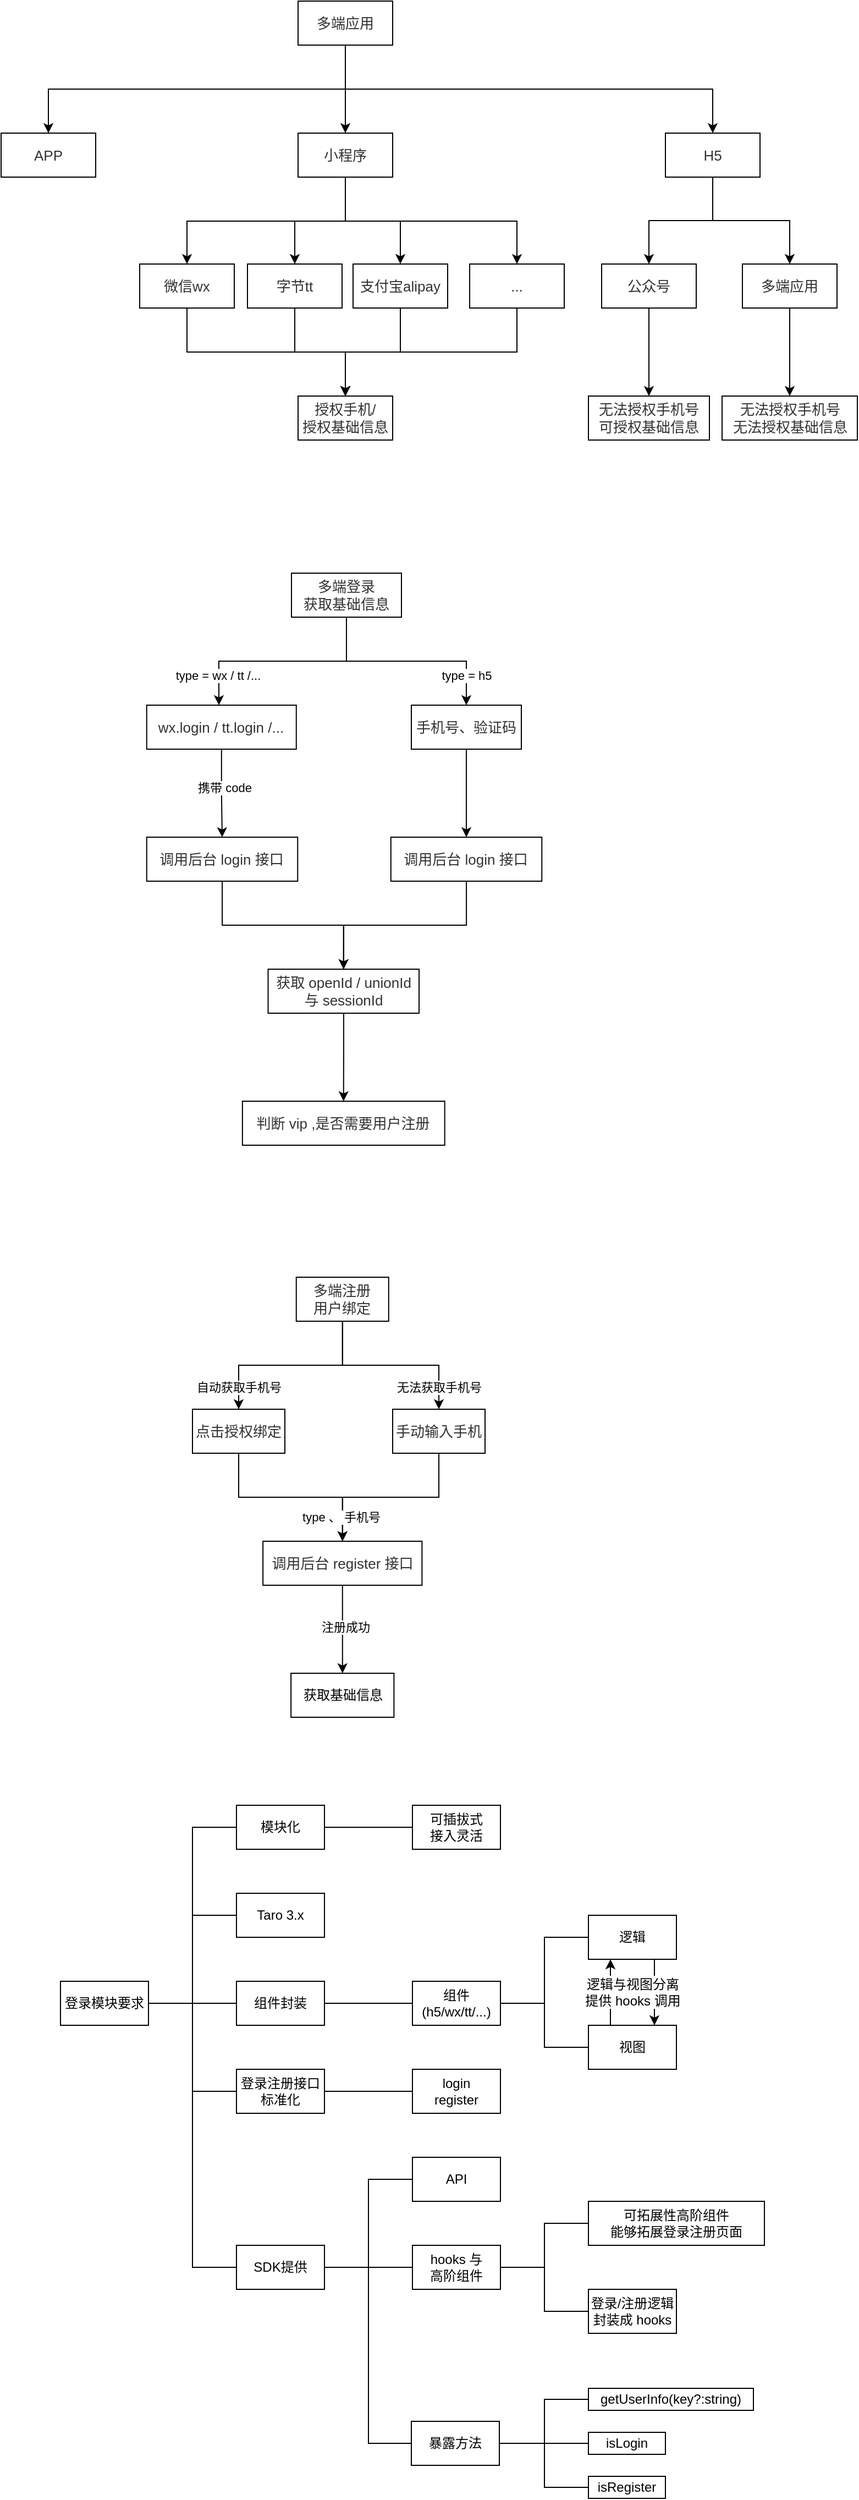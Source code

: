 <mxfile version="14.8.0" type="github">
  <diagram id="C5RBs43oDa-KdzZeNtuy" name="Page-1">
    <mxGraphModel dx="856" dy="800" grid="1" gridSize="10" guides="1" tooltips="1" connect="1" arrows="1" fold="1" page="1" pageScale="1" pageWidth="827" pageHeight="1169" math="0" shadow="0">
      <root>
        <mxCell id="WIyWlLk6GJQsqaUBKTNV-0" />
        <mxCell id="WIyWlLk6GJQsqaUBKTNV-1" parent="WIyWlLk6GJQsqaUBKTNV-0" />
        <mxCell id="Mi_DHfxpMC7lXeQ3SID_-4" style="edgeStyle=orthogonalEdgeStyle;rounded=0;orthogonalLoop=1;jettySize=auto;html=1;entryX=0.5;entryY=0;entryDx=0;entryDy=0;" edge="1" parent="WIyWlLk6GJQsqaUBKTNV-1" source="Mi_DHfxpMC7lXeQ3SID_-0" target="Mi_DHfxpMC7lXeQ3SID_-1">
          <mxGeometry relative="1" as="geometry" />
        </mxCell>
        <mxCell id="Mi_DHfxpMC7lXeQ3SID_-5" style="edgeStyle=orthogonalEdgeStyle;rounded=0;orthogonalLoop=1;jettySize=auto;html=1;entryX=0.5;entryY=0;entryDx=0;entryDy=0;" edge="1" parent="WIyWlLk6GJQsqaUBKTNV-1" source="Mi_DHfxpMC7lXeQ3SID_-0" target="Mi_DHfxpMC7lXeQ3SID_-2">
          <mxGeometry relative="1" as="geometry">
            <Array as="points">
              <mxPoint x="339" y="120" />
              <mxPoint x="69" y="120" />
            </Array>
          </mxGeometry>
        </mxCell>
        <mxCell id="Mi_DHfxpMC7lXeQ3SID_-6" style="edgeStyle=orthogonalEdgeStyle;rounded=0;orthogonalLoop=1;jettySize=auto;html=1;entryX=0.5;entryY=0;entryDx=0;entryDy=0;" edge="1" parent="WIyWlLk6GJQsqaUBKTNV-1" source="Mi_DHfxpMC7lXeQ3SID_-0" target="Mi_DHfxpMC7lXeQ3SID_-3">
          <mxGeometry relative="1" as="geometry">
            <Array as="points">
              <mxPoint x="339" y="120" />
              <mxPoint x="673" y="120" />
            </Array>
          </mxGeometry>
        </mxCell>
        <mxCell id="Mi_DHfxpMC7lXeQ3SID_-0" value="&lt;span style=&quot;color: rgb(50 , 50 , 50) ; font-size: 13px ; background-color: rgba(255 , 255 , 255 , 0.01)&quot;&gt;多端应用&lt;/span&gt;" style="rounded=0;whiteSpace=wrap;html=1;" vertex="1" parent="WIyWlLk6GJQsqaUBKTNV-1">
          <mxGeometry x="296" y="40" width="86" height="40" as="geometry" />
        </mxCell>
        <mxCell id="Mi_DHfxpMC7lXeQ3SID_-11" style="edgeStyle=orthogonalEdgeStyle;rounded=0;orthogonalLoop=1;jettySize=auto;html=1;" edge="1" parent="WIyWlLk6GJQsqaUBKTNV-1" source="Mi_DHfxpMC7lXeQ3SID_-1" target="Mi_DHfxpMC7lXeQ3SID_-7">
          <mxGeometry relative="1" as="geometry">
            <Array as="points">
              <mxPoint x="339" y="240" />
              <mxPoint x="195" y="240" />
            </Array>
          </mxGeometry>
        </mxCell>
        <mxCell id="Mi_DHfxpMC7lXeQ3SID_-12" style="edgeStyle=orthogonalEdgeStyle;rounded=0;orthogonalLoop=1;jettySize=auto;html=1;entryX=0.5;entryY=0;entryDx=0;entryDy=0;" edge="1" parent="WIyWlLk6GJQsqaUBKTNV-1" source="Mi_DHfxpMC7lXeQ3SID_-1" target="Mi_DHfxpMC7lXeQ3SID_-8">
          <mxGeometry relative="1" as="geometry">
            <Array as="points">
              <mxPoint x="339" y="240" />
              <mxPoint x="293" y="240" />
            </Array>
          </mxGeometry>
        </mxCell>
        <mxCell id="Mi_DHfxpMC7lXeQ3SID_-13" style="edgeStyle=orthogonalEdgeStyle;rounded=0;orthogonalLoop=1;jettySize=auto;html=1;" edge="1" parent="WIyWlLk6GJQsqaUBKTNV-1" source="Mi_DHfxpMC7lXeQ3SID_-1" target="Mi_DHfxpMC7lXeQ3SID_-9">
          <mxGeometry relative="1" as="geometry">
            <Array as="points">
              <mxPoint x="339" y="240" />
              <mxPoint x="389" y="240" />
            </Array>
          </mxGeometry>
        </mxCell>
        <mxCell id="Mi_DHfxpMC7lXeQ3SID_-14" style="edgeStyle=orthogonalEdgeStyle;rounded=0;orthogonalLoop=1;jettySize=auto;html=1;" edge="1" parent="WIyWlLk6GJQsqaUBKTNV-1" source="Mi_DHfxpMC7lXeQ3SID_-1" target="Mi_DHfxpMC7lXeQ3SID_-10">
          <mxGeometry relative="1" as="geometry">
            <Array as="points">
              <mxPoint x="339" y="240" />
              <mxPoint x="495" y="240" />
            </Array>
          </mxGeometry>
        </mxCell>
        <mxCell id="Mi_DHfxpMC7lXeQ3SID_-1" value="&lt;font color=&quot;#323232&quot;&gt;&lt;span style=&quot;font-size: 13px ; background-color: rgba(255 , 255 , 255 , 0.01)&quot;&gt;小程序&lt;br&gt;&lt;/span&gt;&lt;/font&gt;" style="rounded=0;whiteSpace=wrap;html=1;" vertex="1" parent="WIyWlLk6GJQsqaUBKTNV-1">
          <mxGeometry x="296" y="160" width="86" height="40" as="geometry" />
        </mxCell>
        <mxCell id="Mi_DHfxpMC7lXeQ3SID_-2" value="&lt;span style=&quot;color: rgb(50 , 50 , 50) ; font-size: 13px ; background-color: rgba(255 , 255 , 255 , 0.01)&quot;&gt;APP&lt;/span&gt;" style="rounded=0;whiteSpace=wrap;html=1;" vertex="1" parent="WIyWlLk6GJQsqaUBKTNV-1">
          <mxGeometry x="26" y="160" width="86" height="40" as="geometry" />
        </mxCell>
        <mxCell id="Mi_DHfxpMC7lXeQ3SID_-22" style="edgeStyle=orthogonalEdgeStyle;rounded=0;orthogonalLoop=1;jettySize=auto;html=1;" edge="1" parent="WIyWlLk6GJQsqaUBKTNV-1" source="Mi_DHfxpMC7lXeQ3SID_-3" target="Mi_DHfxpMC7lXeQ3SID_-20">
          <mxGeometry relative="1" as="geometry" />
        </mxCell>
        <mxCell id="Mi_DHfxpMC7lXeQ3SID_-23" style="edgeStyle=orthogonalEdgeStyle;rounded=0;orthogonalLoop=1;jettySize=auto;html=1;" edge="1" parent="WIyWlLk6GJQsqaUBKTNV-1" source="Mi_DHfxpMC7lXeQ3SID_-3" target="Mi_DHfxpMC7lXeQ3SID_-21">
          <mxGeometry relative="1" as="geometry" />
        </mxCell>
        <mxCell id="Mi_DHfxpMC7lXeQ3SID_-3" value="&lt;span style=&quot;color: rgb(50 , 50 , 50) ; font-size: 13px ; background-color: rgba(255 , 255 , 255 , 0.01)&quot;&gt;H5&lt;/span&gt;" style="rounded=0;whiteSpace=wrap;html=1;" vertex="1" parent="WIyWlLk6GJQsqaUBKTNV-1">
          <mxGeometry x="630" y="160" width="86" height="40" as="geometry" />
        </mxCell>
        <mxCell id="Mi_DHfxpMC7lXeQ3SID_-16" style="edgeStyle=orthogonalEdgeStyle;rounded=0;orthogonalLoop=1;jettySize=auto;html=1;entryX=0.5;entryY=0;entryDx=0;entryDy=0;" edge="1" parent="WIyWlLk6GJQsqaUBKTNV-1" source="Mi_DHfxpMC7lXeQ3SID_-7" target="Mi_DHfxpMC7lXeQ3SID_-15">
          <mxGeometry relative="1" as="geometry">
            <Array as="points">
              <mxPoint x="195" y="359" />
              <mxPoint x="339" y="359" />
            </Array>
          </mxGeometry>
        </mxCell>
        <mxCell id="Mi_DHfxpMC7lXeQ3SID_-7" value="&lt;font color=&quot;#323232&quot;&gt;&lt;span style=&quot;font-size: 13px ; background-color: rgba(255 , 255 , 255 , 0.01)&quot;&gt;微信wx&lt;/span&gt;&lt;/font&gt;" style="rounded=0;whiteSpace=wrap;html=1;" vertex="1" parent="WIyWlLk6GJQsqaUBKTNV-1">
          <mxGeometry x="152" y="279" width="86" height="40" as="geometry" />
        </mxCell>
        <mxCell id="Mi_DHfxpMC7lXeQ3SID_-17" style="edgeStyle=orthogonalEdgeStyle;rounded=0;orthogonalLoop=1;jettySize=auto;html=1;entryX=0.5;entryY=0;entryDx=0;entryDy=0;" edge="1" parent="WIyWlLk6GJQsqaUBKTNV-1" source="Mi_DHfxpMC7lXeQ3SID_-8" target="Mi_DHfxpMC7lXeQ3SID_-15">
          <mxGeometry relative="1" as="geometry">
            <mxPoint x="336" y="389" as="targetPoint" />
            <Array as="points">
              <mxPoint x="293" y="359" />
              <mxPoint x="339" y="359" />
            </Array>
          </mxGeometry>
        </mxCell>
        <mxCell id="Mi_DHfxpMC7lXeQ3SID_-8" value="&lt;font color=&quot;#323232&quot;&gt;&lt;span style=&quot;font-size: 13px ; background-color: rgba(255 , 255 , 255 , 0.01)&quot;&gt;字节tt&lt;/span&gt;&lt;/font&gt;" style="rounded=0;whiteSpace=wrap;html=1;" vertex="1" parent="WIyWlLk6GJQsqaUBKTNV-1">
          <mxGeometry x="250" y="279" width="86" height="40" as="geometry" />
        </mxCell>
        <mxCell id="Mi_DHfxpMC7lXeQ3SID_-18" style="edgeStyle=orthogonalEdgeStyle;rounded=0;orthogonalLoop=1;jettySize=auto;html=1;entryX=0.5;entryY=0;entryDx=0;entryDy=0;" edge="1" parent="WIyWlLk6GJQsqaUBKTNV-1" source="Mi_DHfxpMC7lXeQ3SID_-9" target="Mi_DHfxpMC7lXeQ3SID_-15">
          <mxGeometry relative="1" as="geometry" />
        </mxCell>
        <mxCell id="Mi_DHfxpMC7lXeQ3SID_-9" value="&lt;span style=&quot;color: rgb(50 , 50 , 50) ; font-size: 13px ; background-color: rgba(255 , 255 , 255 , 0.01)&quot;&gt;支付宝alipay&lt;/span&gt;" style="rounded=0;whiteSpace=wrap;html=1;" vertex="1" parent="WIyWlLk6GJQsqaUBKTNV-1">
          <mxGeometry x="346" y="279" width="86" height="40" as="geometry" />
        </mxCell>
        <mxCell id="Mi_DHfxpMC7lXeQ3SID_-19" style="edgeStyle=orthogonalEdgeStyle;rounded=0;orthogonalLoop=1;jettySize=auto;html=1;entryX=0.5;entryY=0;entryDx=0;entryDy=0;" edge="1" parent="WIyWlLk6GJQsqaUBKTNV-1" source="Mi_DHfxpMC7lXeQ3SID_-10" target="Mi_DHfxpMC7lXeQ3SID_-15">
          <mxGeometry relative="1" as="geometry">
            <Array as="points">
              <mxPoint x="495" y="359" />
              <mxPoint x="339" y="359" />
            </Array>
          </mxGeometry>
        </mxCell>
        <mxCell id="Mi_DHfxpMC7lXeQ3SID_-10" value="&lt;font color=&quot;#323232&quot;&gt;&lt;span style=&quot;font-size: 13px ; background-color: rgba(255 , 255 , 255 , 0.01)&quot;&gt;...&lt;br&gt;&lt;/span&gt;&lt;/font&gt;" style="rounded=0;whiteSpace=wrap;html=1;" vertex="1" parent="WIyWlLk6GJQsqaUBKTNV-1">
          <mxGeometry x="452" y="279" width="86" height="40" as="geometry" />
        </mxCell>
        <mxCell id="Mi_DHfxpMC7lXeQ3SID_-15" value="&lt;font color=&quot;#323232&quot;&gt;&lt;span style=&quot;font-size: 13px ; background-color: rgba(255 , 255 , 255 , 0.01)&quot;&gt;授权手机/&lt;br&gt;授权基础信息&lt;/span&gt;&lt;/font&gt;" style="rounded=0;whiteSpace=wrap;html=1;" vertex="1" parent="WIyWlLk6GJQsqaUBKTNV-1">
          <mxGeometry x="296" y="399" width="86" height="40" as="geometry" />
        </mxCell>
        <mxCell id="Mi_DHfxpMC7lXeQ3SID_-26" style="edgeStyle=orthogonalEdgeStyle;rounded=0;orthogonalLoop=1;jettySize=auto;html=1;entryX=0.5;entryY=0;entryDx=0;entryDy=0;" edge="1" parent="WIyWlLk6GJQsqaUBKTNV-1" source="Mi_DHfxpMC7lXeQ3SID_-20" target="Mi_DHfxpMC7lXeQ3SID_-24">
          <mxGeometry relative="1" as="geometry" />
        </mxCell>
        <mxCell id="Mi_DHfxpMC7lXeQ3SID_-20" value="&lt;span style=&quot;color: rgb(50 , 50 , 50) ; font-size: 13px ; background-color: rgba(255 , 255 , 255 , 0.01)&quot;&gt;公众号&lt;br&gt;&lt;/span&gt;" style="rounded=0;whiteSpace=wrap;html=1;" vertex="1" parent="WIyWlLk6GJQsqaUBKTNV-1">
          <mxGeometry x="572" y="279" width="86" height="40" as="geometry" />
        </mxCell>
        <mxCell id="Mi_DHfxpMC7lXeQ3SID_-27" style="edgeStyle=orthogonalEdgeStyle;rounded=0;orthogonalLoop=1;jettySize=auto;html=1;entryX=0.5;entryY=0;entryDx=0;entryDy=0;" edge="1" parent="WIyWlLk6GJQsqaUBKTNV-1" source="Mi_DHfxpMC7lXeQ3SID_-21" target="Mi_DHfxpMC7lXeQ3SID_-25">
          <mxGeometry relative="1" as="geometry" />
        </mxCell>
        <mxCell id="Mi_DHfxpMC7lXeQ3SID_-21" value="&lt;span style=&quot;color: rgb(50 , 50 , 50) ; font-size: 13px ; background-color: rgba(255 , 255 , 255 , 0.01)&quot;&gt;多端应用&lt;/span&gt;" style="rounded=0;whiteSpace=wrap;html=1;" vertex="1" parent="WIyWlLk6GJQsqaUBKTNV-1">
          <mxGeometry x="700" y="279" width="86" height="40" as="geometry" />
        </mxCell>
        <mxCell id="Mi_DHfxpMC7lXeQ3SID_-24" value="&lt;span style=&quot;color: rgb(50 , 50 , 50) ; font-size: 13px ; background-color: rgba(255 , 255 , 255 , 0.01)&quot;&gt;无法授权手机号&lt;br&gt;可授权基础信息&lt;br&gt;&lt;/span&gt;" style="rounded=0;whiteSpace=wrap;html=1;" vertex="1" parent="WIyWlLk6GJQsqaUBKTNV-1">
          <mxGeometry x="560" y="399" width="110" height="40" as="geometry" />
        </mxCell>
        <mxCell id="Mi_DHfxpMC7lXeQ3SID_-25" value="&lt;span style=&quot;color: rgb(50 , 50 , 50) ; font-size: 13px ; background-color: rgba(255 , 255 , 255 , 0.01)&quot;&gt;无法授权手机号&lt;br&gt;无法授权基础信息&lt;br&gt;&lt;/span&gt;" style="rounded=0;whiteSpace=wrap;html=1;" vertex="1" parent="WIyWlLk6GJQsqaUBKTNV-1">
          <mxGeometry x="681.5" y="399" width="123" height="40" as="geometry" />
        </mxCell>
        <mxCell id="Mi_DHfxpMC7lXeQ3SID_-30" style="edgeStyle=orthogonalEdgeStyle;rounded=0;orthogonalLoop=1;jettySize=auto;html=1;exitX=0.5;exitY=1;exitDx=0;exitDy=0;" edge="1" parent="WIyWlLk6GJQsqaUBKTNV-1" source="Mi_DHfxpMC7lXeQ3SID_-28" target="Mi_DHfxpMC7lXeQ3SID_-29">
          <mxGeometry relative="1" as="geometry">
            <Array as="points">
              <mxPoint x="340" y="640" />
              <mxPoint x="224" y="640" />
            </Array>
          </mxGeometry>
        </mxCell>
        <mxCell id="Mi_DHfxpMC7lXeQ3SID_-31" value="type = wx / tt /..." style="edgeLabel;html=1;align=center;verticalAlign=middle;resizable=0;points=[];" vertex="1" connectable="0" parent="Mi_DHfxpMC7lXeQ3SID_-30">
          <mxGeometry x="0.723" y="-1" relative="1" as="geometry">
            <mxPoint as="offset" />
          </mxGeometry>
        </mxCell>
        <mxCell id="Mi_DHfxpMC7lXeQ3SID_-57" style="edgeStyle=orthogonalEdgeStyle;rounded=0;orthogonalLoop=1;jettySize=auto;html=1;exitX=0.5;exitY=1;exitDx=0;exitDy=0;entryX=0.5;entryY=0;entryDx=0;entryDy=0;" edge="1" parent="WIyWlLk6GJQsqaUBKTNV-1" source="Mi_DHfxpMC7lXeQ3SID_-28" target="Mi_DHfxpMC7lXeQ3SID_-32">
          <mxGeometry relative="1" as="geometry" />
        </mxCell>
        <mxCell id="Mi_DHfxpMC7lXeQ3SID_-58" value="type = h5" style="edgeLabel;html=1;align=center;verticalAlign=middle;resizable=0;points=[];" vertex="1" connectable="0" parent="Mi_DHfxpMC7lXeQ3SID_-57">
          <mxGeometry x="0.714" y="1" relative="1" as="geometry">
            <mxPoint x="-1" as="offset" />
          </mxGeometry>
        </mxCell>
        <mxCell id="Mi_DHfxpMC7lXeQ3SID_-28" value="&lt;span style=&quot;color: rgb(50 , 50 , 50) ; font-size: 13px ; background-color: rgba(255 , 255 , 255 , 0.01)&quot;&gt;多端登录&lt;br&gt;获取基础信息&lt;br&gt;&lt;/span&gt;" style="rounded=0;whiteSpace=wrap;html=1;" vertex="1" parent="WIyWlLk6GJQsqaUBKTNV-1">
          <mxGeometry x="290" y="560" width="100" height="40" as="geometry" />
        </mxCell>
        <mxCell id="Mi_DHfxpMC7lXeQ3SID_-38" style="edgeStyle=orthogonalEdgeStyle;rounded=0;orthogonalLoop=1;jettySize=auto;html=1;entryX=0.5;entryY=0;entryDx=0;entryDy=0;" edge="1" parent="WIyWlLk6GJQsqaUBKTNV-1" source="Mi_DHfxpMC7lXeQ3SID_-29" target="Mi_DHfxpMC7lXeQ3SID_-36">
          <mxGeometry relative="1" as="geometry" />
        </mxCell>
        <mxCell id="Mi_DHfxpMC7lXeQ3SID_-39" value="携带 code" style="edgeLabel;html=1;align=center;verticalAlign=middle;resizable=0;points=[];" vertex="1" connectable="0" parent="Mi_DHfxpMC7lXeQ3SID_-38">
          <mxGeometry x="-0.15" y="2" relative="1" as="geometry">
            <mxPoint as="offset" />
          </mxGeometry>
        </mxCell>
        <mxCell id="Mi_DHfxpMC7lXeQ3SID_-29" value="&lt;font color=&quot;#323232&quot;&gt;&lt;span style=&quot;font-size: 13px ; background-color: rgba(255 , 255 , 255 , 0.01)&quot;&gt;wx.login / tt.login /...&lt;br&gt;&lt;/span&gt;&lt;/font&gt;" style="rounded=0;whiteSpace=wrap;html=1;" vertex="1" parent="WIyWlLk6GJQsqaUBKTNV-1">
          <mxGeometry x="158.38" y="680" width="136" height="40" as="geometry" />
        </mxCell>
        <mxCell id="Mi_DHfxpMC7lXeQ3SID_-44" style="edgeStyle=orthogonalEdgeStyle;rounded=0;orthogonalLoop=1;jettySize=auto;html=1;entryX=0.5;entryY=0;entryDx=0;entryDy=0;" edge="1" parent="WIyWlLk6GJQsqaUBKTNV-1" source="Mi_DHfxpMC7lXeQ3SID_-32" target="Mi_DHfxpMC7lXeQ3SID_-43">
          <mxGeometry relative="1" as="geometry" />
        </mxCell>
        <mxCell id="Mi_DHfxpMC7lXeQ3SID_-32" value="&lt;font color=&quot;#323232&quot;&gt;&lt;span style=&quot;font-size: 13px ; background-color: rgba(255 , 255 , 255 , 0.01)&quot;&gt;手机号、验证码&lt;/span&gt;&lt;/font&gt;" style="rounded=0;whiteSpace=wrap;html=1;" vertex="1" parent="WIyWlLk6GJQsqaUBKTNV-1">
          <mxGeometry x="399" y="680" width="100" height="40" as="geometry" />
        </mxCell>
        <mxCell id="Mi_DHfxpMC7lXeQ3SID_-42" style="edgeStyle=orthogonalEdgeStyle;rounded=0;orthogonalLoop=1;jettySize=auto;html=1;entryX=0.5;entryY=0;entryDx=0;entryDy=0;" edge="1" parent="WIyWlLk6GJQsqaUBKTNV-1" source="Mi_DHfxpMC7lXeQ3SID_-36" target="Mi_DHfxpMC7lXeQ3SID_-41">
          <mxGeometry relative="1" as="geometry" />
        </mxCell>
        <mxCell id="Mi_DHfxpMC7lXeQ3SID_-36" value="&lt;font color=&quot;#323232&quot;&gt;&lt;span style=&quot;font-size: 13px ; background-color: rgba(255 , 255 , 255 , 0.01)&quot;&gt;调用后台 login 接口&lt;/span&gt;&lt;/font&gt;" style="rounded=0;whiteSpace=wrap;html=1;" vertex="1" parent="WIyWlLk6GJQsqaUBKTNV-1">
          <mxGeometry x="158.38" y="800" width="137.25" height="40" as="geometry" />
        </mxCell>
        <mxCell id="Mi_DHfxpMC7lXeQ3SID_-47" style="edgeStyle=orthogonalEdgeStyle;rounded=0;orthogonalLoop=1;jettySize=auto;html=1;" edge="1" parent="WIyWlLk6GJQsqaUBKTNV-1" source="Mi_DHfxpMC7lXeQ3SID_-41" target="Mi_DHfxpMC7lXeQ3SID_-46">
          <mxGeometry relative="1" as="geometry" />
        </mxCell>
        <mxCell id="Mi_DHfxpMC7lXeQ3SID_-41" value="&lt;span style=&quot;color: rgb(50 , 50 , 50) ; font-size: 13px ; background-color: rgba(255 , 255 , 255 , 0.01)&quot;&gt;获取 openId / unionId 与 sessionId&lt;/span&gt;" style="rounded=0;whiteSpace=wrap;html=1;" vertex="1" parent="WIyWlLk6GJQsqaUBKTNV-1">
          <mxGeometry x="268.76" y="920" width="137.25" height="40" as="geometry" />
        </mxCell>
        <mxCell id="Mi_DHfxpMC7lXeQ3SID_-45" style="edgeStyle=orthogonalEdgeStyle;rounded=0;orthogonalLoop=1;jettySize=auto;html=1;entryX=0.5;entryY=0;entryDx=0;entryDy=0;" edge="1" parent="WIyWlLk6GJQsqaUBKTNV-1" source="Mi_DHfxpMC7lXeQ3SID_-43" target="Mi_DHfxpMC7lXeQ3SID_-41">
          <mxGeometry relative="1" as="geometry" />
        </mxCell>
        <mxCell id="Mi_DHfxpMC7lXeQ3SID_-43" value="&lt;font color=&quot;#323232&quot;&gt;&lt;span style=&quot;font-size: 13px ; background-color: rgba(255 , 255 , 255 , 0.01)&quot;&gt;调用后台 login 接口&lt;/span&gt;&lt;/font&gt;" style="rounded=0;whiteSpace=wrap;html=1;" vertex="1" parent="WIyWlLk6GJQsqaUBKTNV-1">
          <mxGeometry x="380.38" y="800" width="137.25" height="40" as="geometry" />
        </mxCell>
        <mxCell id="Mi_DHfxpMC7lXeQ3SID_-46" value="&lt;font color=&quot;#323232&quot;&gt;&lt;span style=&quot;font-size: 13px ; background-color: rgba(255 , 255 , 255 , 0.01)&quot;&gt;判断 vip ,是否需要用户注册&lt;br&gt;&lt;/span&gt;&lt;/font&gt;" style="rounded=0;whiteSpace=wrap;html=1;" vertex="1" parent="WIyWlLk6GJQsqaUBKTNV-1">
          <mxGeometry x="245.43" y="1040" width="183.9" height="40" as="geometry" />
        </mxCell>
        <mxCell id="Mi_DHfxpMC7lXeQ3SID_-51" style="edgeStyle=orthogonalEdgeStyle;rounded=0;orthogonalLoop=1;jettySize=auto;html=1;" edge="1" parent="WIyWlLk6GJQsqaUBKTNV-1" source="Mi_DHfxpMC7lXeQ3SID_-48" target="Mi_DHfxpMC7lXeQ3SID_-50">
          <mxGeometry relative="1" as="geometry">
            <Array as="points">
              <mxPoint x="336" y="1280" />
              <mxPoint x="242" y="1280" />
            </Array>
          </mxGeometry>
        </mxCell>
        <mxCell id="Mi_DHfxpMC7lXeQ3SID_-52" value="自动获取手机号" style="edgeLabel;html=1;align=center;verticalAlign=middle;resizable=0;points=[];" vertex="1" connectable="0" parent="Mi_DHfxpMC7lXeQ3SID_-51">
          <mxGeometry x="0.69" y="-2" relative="1" as="geometry">
            <mxPoint x="2" y="7" as="offset" />
          </mxGeometry>
        </mxCell>
        <mxCell id="Mi_DHfxpMC7lXeQ3SID_-54" style="edgeStyle=orthogonalEdgeStyle;rounded=0;orthogonalLoop=1;jettySize=auto;html=1;entryX=0.5;entryY=0;entryDx=0;entryDy=0;" edge="1" parent="WIyWlLk6GJQsqaUBKTNV-1" source="Mi_DHfxpMC7lXeQ3SID_-48" target="Mi_DHfxpMC7lXeQ3SID_-53">
          <mxGeometry relative="1" as="geometry">
            <Array as="points">
              <mxPoint x="336" y="1280" />
              <mxPoint x="424" y="1280" />
            </Array>
          </mxGeometry>
        </mxCell>
        <mxCell id="Mi_DHfxpMC7lXeQ3SID_-55" value="无法获取手机号" style="edgeLabel;html=1;align=center;verticalAlign=middle;resizable=0;points=[];" vertex="1" connectable="0" parent="Mi_DHfxpMC7lXeQ3SID_-54">
          <mxGeometry x="0.714" y="1" relative="1" as="geometry">
            <mxPoint x="-1" y="4" as="offset" />
          </mxGeometry>
        </mxCell>
        <mxCell id="Mi_DHfxpMC7lXeQ3SID_-48" value="&lt;font color=&quot;#323232&quot;&gt;&lt;span style=&quot;font-size: 13px ; background-color: rgba(255 , 255 , 255 , 0.01)&quot;&gt;多端注册&lt;br&gt;用户绑定&lt;br&gt;&lt;/span&gt;&lt;/font&gt;" style="rounded=0;whiteSpace=wrap;html=1;" vertex="1" parent="WIyWlLk6GJQsqaUBKTNV-1">
          <mxGeometry x="294.38" y="1200" width="84" height="40" as="geometry" />
        </mxCell>
        <mxCell id="Mi_DHfxpMC7lXeQ3SID_-62" style="edgeStyle=orthogonalEdgeStyle;rounded=0;orthogonalLoop=1;jettySize=auto;html=1;exitX=0.5;exitY=1;exitDx=0;exitDy=0;entryX=0.5;entryY=0;entryDx=0;entryDy=0;" edge="1" parent="WIyWlLk6GJQsqaUBKTNV-1" source="Mi_DHfxpMC7lXeQ3SID_-50" target="Mi_DHfxpMC7lXeQ3SID_-61">
          <mxGeometry relative="1" as="geometry" />
        </mxCell>
        <mxCell id="Mi_DHfxpMC7lXeQ3SID_-50" value="&lt;font color=&quot;#323232&quot;&gt;&lt;span style=&quot;font-size: 13px ; background-color: rgba(255 , 255 , 255 , 0.01)&quot;&gt;点击授权绑定&lt;br&gt;&lt;/span&gt;&lt;/font&gt;" style="rounded=0;whiteSpace=wrap;html=1;" vertex="1" parent="WIyWlLk6GJQsqaUBKTNV-1">
          <mxGeometry x="200" y="1320" width="84" height="40" as="geometry" />
        </mxCell>
        <mxCell id="Mi_DHfxpMC7lXeQ3SID_-63" style="edgeStyle=orthogonalEdgeStyle;rounded=0;orthogonalLoop=1;jettySize=auto;html=1;exitX=0.5;exitY=1;exitDx=0;exitDy=0;" edge="1" parent="WIyWlLk6GJQsqaUBKTNV-1" source="Mi_DHfxpMC7lXeQ3SID_-53" target="Mi_DHfxpMC7lXeQ3SID_-61">
          <mxGeometry relative="1" as="geometry" />
        </mxCell>
        <mxCell id="Mi_DHfxpMC7lXeQ3SID_-67" value="type 、 手机号" style="edgeLabel;html=1;align=center;verticalAlign=middle;resizable=0;points=[];" vertex="1" connectable="0" parent="Mi_DHfxpMC7lXeQ3SID_-63">
          <mxGeometry x="0.738" y="-2" relative="1" as="geometry">
            <mxPoint as="offset" />
          </mxGeometry>
        </mxCell>
        <mxCell id="Mi_DHfxpMC7lXeQ3SID_-53" value="&lt;font color=&quot;#323232&quot;&gt;&lt;span style=&quot;font-size: 13px ; background-color: rgba(255 , 255 , 255 , 0.01)&quot;&gt;手动输入手机&lt;br&gt;&lt;/span&gt;&lt;/font&gt;" style="rounded=0;whiteSpace=wrap;html=1;" vertex="1" parent="WIyWlLk6GJQsqaUBKTNV-1">
          <mxGeometry x="382" y="1320" width="84" height="40" as="geometry" />
        </mxCell>
        <mxCell id="Mi_DHfxpMC7lXeQ3SID_-70" style="edgeStyle=orthogonalEdgeStyle;rounded=0;orthogonalLoop=1;jettySize=auto;html=1;exitX=0.5;exitY=1;exitDx=0;exitDy=0;" edge="1" parent="WIyWlLk6GJQsqaUBKTNV-1" source="Mi_DHfxpMC7lXeQ3SID_-61" target="Mi_DHfxpMC7lXeQ3SID_-69">
          <mxGeometry relative="1" as="geometry" />
        </mxCell>
        <mxCell id="Mi_DHfxpMC7lXeQ3SID_-71" value="注册成功" style="edgeLabel;html=1;align=center;verticalAlign=middle;resizable=0;points=[];" vertex="1" connectable="0" parent="Mi_DHfxpMC7lXeQ3SID_-70">
          <mxGeometry x="-0.057" y="2" relative="1" as="geometry">
            <mxPoint as="offset" />
          </mxGeometry>
        </mxCell>
        <mxCell id="Mi_DHfxpMC7lXeQ3SID_-61" value="&lt;font color=&quot;#323232&quot;&gt;&lt;span style=&quot;font-size: 13px ; background-color: rgba(255 , 255 , 255 , 0.01)&quot;&gt;调用后台 register 接口&lt;br&gt;&lt;/span&gt;&lt;/font&gt;" style="rounded=0;whiteSpace=wrap;html=1;" vertex="1" parent="WIyWlLk6GJQsqaUBKTNV-1">
          <mxGeometry x="264.07" y="1440" width="144.62" height="40" as="geometry" />
        </mxCell>
        <mxCell id="Mi_DHfxpMC7lXeQ3SID_-69" value="获取基础信息" style="whiteSpace=wrap;html=1;" vertex="1" parent="WIyWlLk6GJQsqaUBKTNV-1">
          <mxGeometry x="289.57" y="1560" width="93.62" height="40" as="geometry" />
        </mxCell>
        <mxCell id="Mi_DHfxpMC7lXeQ3SID_-76" style="edgeStyle=orthogonalEdgeStyle;rounded=0;orthogonalLoop=1;jettySize=auto;html=1;exitX=1;exitY=0.5;exitDx=0;exitDy=0;endArrow=none;endFill=0;" edge="1" parent="WIyWlLk6GJQsqaUBKTNV-1" source="Mi_DHfxpMC7lXeQ3SID_-72" target="Mi_DHfxpMC7lXeQ3SID_-75">
          <mxGeometry relative="1" as="geometry">
            <Array as="points">
              <mxPoint x="200" y="1860" />
              <mxPoint x="200" y="1780" />
            </Array>
          </mxGeometry>
        </mxCell>
        <mxCell id="Mi_DHfxpMC7lXeQ3SID_-80" style="edgeStyle=orthogonalEdgeStyle;rounded=0;orthogonalLoop=1;jettySize=auto;html=1;exitX=1;exitY=0.5;exitDx=0;exitDy=0;entryX=0;entryY=0.5;entryDx=0;entryDy=0;endArrow=none;endFill=0;" edge="1" parent="WIyWlLk6GJQsqaUBKTNV-1" source="Mi_DHfxpMC7lXeQ3SID_-72" target="Mi_DHfxpMC7lXeQ3SID_-77">
          <mxGeometry relative="1" as="geometry" />
        </mxCell>
        <mxCell id="Mi_DHfxpMC7lXeQ3SID_-81" style="edgeStyle=orthogonalEdgeStyle;rounded=0;orthogonalLoop=1;jettySize=auto;html=1;exitX=1;exitY=0.5;exitDx=0;exitDy=0;entryX=0;entryY=0.5;entryDx=0;entryDy=0;endArrow=none;endFill=0;" edge="1" parent="WIyWlLk6GJQsqaUBKTNV-1" source="Mi_DHfxpMC7lXeQ3SID_-72" target="Mi_DHfxpMC7lXeQ3SID_-78">
          <mxGeometry relative="1" as="geometry">
            <Array as="points">
              <mxPoint x="200" y="1860" />
              <mxPoint x="200" y="1940" />
            </Array>
          </mxGeometry>
        </mxCell>
        <mxCell id="Mi_DHfxpMC7lXeQ3SID_-82" style="edgeStyle=orthogonalEdgeStyle;rounded=0;orthogonalLoop=1;jettySize=auto;html=1;exitX=1;exitY=0.5;exitDx=0;exitDy=0;entryX=0;entryY=0.5;entryDx=0;entryDy=0;endArrow=none;endFill=0;" edge="1" parent="WIyWlLk6GJQsqaUBKTNV-1" source="Mi_DHfxpMC7lXeQ3SID_-72" target="Mi_DHfxpMC7lXeQ3SID_-79">
          <mxGeometry relative="1" as="geometry">
            <Array as="points">
              <mxPoint x="200" y="1860" />
              <mxPoint x="200" y="2100" />
            </Array>
          </mxGeometry>
        </mxCell>
        <mxCell id="Mi_DHfxpMC7lXeQ3SID_-83" style="edgeStyle=orthogonalEdgeStyle;rounded=0;orthogonalLoop=1;jettySize=auto;html=1;exitX=1;exitY=0.5;exitDx=0;exitDy=0;entryX=0;entryY=0.5;entryDx=0;entryDy=0;endArrow=none;endFill=0;" edge="1" parent="WIyWlLk6GJQsqaUBKTNV-1" source="Mi_DHfxpMC7lXeQ3SID_-72" target="Mi_DHfxpMC7lXeQ3SID_-73">
          <mxGeometry relative="1" as="geometry">
            <Array as="points">
              <mxPoint x="200" y="1860" />
              <mxPoint x="200" y="1700" />
            </Array>
          </mxGeometry>
        </mxCell>
        <mxCell id="Mi_DHfxpMC7lXeQ3SID_-72" value="登录模块要求" style="whiteSpace=wrap;html=1;" vertex="1" parent="WIyWlLk6GJQsqaUBKTNV-1">
          <mxGeometry x="80" y="1840" width="80" height="40" as="geometry" />
        </mxCell>
        <mxCell id="Mi_DHfxpMC7lXeQ3SID_-110" style="edgeStyle=orthogonalEdgeStyle;rounded=0;orthogonalLoop=1;jettySize=auto;html=1;exitX=1;exitY=0.5;exitDx=0;exitDy=0;entryX=0;entryY=0.5;entryDx=0;entryDy=0;endArrow=none;endFill=0;" edge="1" parent="WIyWlLk6GJQsqaUBKTNV-1" source="Mi_DHfxpMC7lXeQ3SID_-73" target="Mi_DHfxpMC7lXeQ3SID_-104">
          <mxGeometry relative="1" as="geometry" />
        </mxCell>
        <mxCell id="Mi_DHfxpMC7lXeQ3SID_-73" value="模块化" style="whiteSpace=wrap;html=1;" vertex="1" parent="WIyWlLk6GJQsqaUBKTNV-1">
          <mxGeometry x="240" y="1680" width="80" height="40" as="geometry" />
        </mxCell>
        <mxCell id="Mi_DHfxpMC7lXeQ3SID_-75" value="Taro 3.x" style="whiteSpace=wrap;html=1;" vertex="1" parent="WIyWlLk6GJQsqaUBKTNV-1">
          <mxGeometry x="240" y="1760" width="80" height="40" as="geometry" />
        </mxCell>
        <mxCell id="Mi_DHfxpMC7lXeQ3SID_-91" style="edgeStyle=orthogonalEdgeStyle;rounded=0;orthogonalLoop=1;jettySize=auto;html=1;exitX=1;exitY=0.5;exitDx=0;exitDy=0;entryX=0;entryY=0.5;entryDx=0;entryDy=0;endArrow=none;endFill=0;" edge="1" parent="WIyWlLk6GJQsqaUBKTNV-1" source="Mi_DHfxpMC7lXeQ3SID_-77" target="Mi_DHfxpMC7lXeQ3SID_-86">
          <mxGeometry relative="1" as="geometry" />
        </mxCell>
        <mxCell id="Mi_DHfxpMC7lXeQ3SID_-77" value="组件封装" style="whiteSpace=wrap;html=1;" vertex="1" parent="WIyWlLk6GJQsqaUBKTNV-1">
          <mxGeometry x="240" y="1840" width="80" height="40" as="geometry" />
        </mxCell>
        <mxCell id="Mi_DHfxpMC7lXeQ3SID_-112" style="edgeStyle=orthogonalEdgeStyle;rounded=0;orthogonalLoop=1;jettySize=auto;html=1;exitX=1;exitY=0.5;exitDx=0;exitDy=0;entryX=0;entryY=0.5;entryDx=0;entryDy=0;endArrow=none;endFill=0;" edge="1" parent="WIyWlLk6GJQsqaUBKTNV-1" source="Mi_DHfxpMC7lXeQ3SID_-78" target="Mi_DHfxpMC7lXeQ3SID_-111">
          <mxGeometry relative="1" as="geometry" />
        </mxCell>
        <mxCell id="Mi_DHfxpMC7lXeQ3SID_-78" value="登录注册接口标准化" style="whiteSpace=wrap;html=1;" vertex="1" parent="WIyWlLk6GJQsqaUBKTNV-1">
          <mxGeometry x="240" y="1920" width="80" height="40" as="geometry" />
        </mxCell>
        <mxCell id="Mi_DHfxpMC7lXeQ3SID_-117" style="edgeStyle=orthogonalEdgeStyle;rounded=0;orthogonalLoop=1;jettySize=auto;html=1;exitX=1;exitY=0.5;exitDx=0;exitDy=0;entryX=0;entryY=0.5;entryDx=0;entryDy=0;endArrow=none;endFill=0;" edge="1" parent="WIyWlLk6GJQsqaUBKTNV-1" source="Mi_DHfxpMC7lXeQ3SID_-79" target="Mi_DHfxpMC7lXeQ3SID_-114">
          <mxGeometry relative="1" as="geometry">
            <Array as="points">
              <mxPoint x="360" y="2100" />
              <mxPoint x="360" y="2020" />
            </Array>
          </mxGeometry>
        </mxCell>
        <mxCell id="Mi_DHfxpMC7lXeQ3SID_-118" style="edgeStyle=orthogonalEdgeStyle;rounded=0;orthogonalLoop=1;jettySize=auto;html=1;exitX=1;exitY=0.5;exitDx=0;exitDy=0;endArrow=none;endFill=0;" edge="1" parent="WIyWlLk6GJQsqaUBKTNV-1" source="Mi_DHfxpMC7lXeQ3SID_-79" target="Mi_DHfxpMC7lXeQ3SID_-115">
          <mxGeometry relative="1" as="geometry" />
        </mxCell>
        <mxCell id="Mi_DHfxpMC7lXeQ3SID_-119" style="edgeStyle=orthogonalEdgeStyle;rounded=0;orthogonalLoop=1;jettySize=auto;html=1;exitX=1;exitY=0.5;exitDx=0;exitDy=0;entryX=0;entryY=0.5;entryDx=0;entryDy=0;endArrow=none;endFill=0;" edge="1" parent="WIyWlLk6GJQsqaUBKTNV-1" source="Mi_DHfxpMC7lXeQ3SID_-79" target="Mi_DHfxpMC7lXeQ3SID_-116">
          <mxGeometry relative="1" as="geometry">
            <Array as="points">
              <mxPoint x="360" y="2100" />
              <mxPoint x="360" y="2260" />
            </Array>
          </mxGeometry>
        </mxCell>
        <mxCell id="Mi_DHfxpMC7lXeQ3SID_-79" value="SDK提供" style="whiteSpace=wrap;html=1;" vertex="1" parent="WIyWlLk6GJQsqaUBKTNV-1">
          <mxGeometry x="240" y="2080" width="80" height="40" as="geometry" />
        </mxCell>
        <mxCell id="Mi_DHfxpMC7lXeQ3SID_-105" style="edgeStyle=orthogonalEdgeStyle;rounded=0;orthogonalLoop=1;jettySize=auto;html=1;exitX=1;exitY=0.5;exitDx=0;exitDy=0;entryX=0;entryY=0.5;entryDx=0;entryDy=0;endArrow=none;endFill=0;" edge="1" parent="WIyWlLk6GJQsqaUBKTNV-1" source="Mi_DHfxpMC7lXeQ3SID_-86" target="Mi_DHfxpMC7lXeQ3SID_-87">
          <mxGeometry relative="1" as="geometry">
            <Array as="points">
              <mxPoint x="520" y="1860" />
              <mxPoint x="520" y="1800" />
            </Array>
          </mxGeometry>
        </mxCell>
        <mxCell id="Mi_DHfxpMC7lXeQ3SID_-106" style="edgeStyle=orthogonalEdgeStyle;rounded=0;orthogonalLoop=1;jettySize=auto;html=1;exitX=1;exitY=0.5;exitDx=0;exitDy=0;entryX=0;entryY=0.5;entryDx=0;entryDy=0;endArrow=none;endFill=0;" edge="1" parent="WIyWlLk6GJQsqaUBKTNV-1" source="Mi_DHfxpMC7lXeQ3SID_-86" target="Mi_DHfxpMC7lXeQ3SID_-88">
          <mxGeometry relative="1" as="geometry">
            <Array as="points">
              <mxPoint x="520" y="1860" />
              <mxPoint x="520" y="1900" />
            </Array>
          </mxGeometry>
        </mxCell>
        <mxCell id="Mi_DHfxpMC7lXeQ3SID_-86" value="组件&lt;br&gt;(h5/wx/tt/...)" style="whiteSpace=wrap;html=1;" vertex="1" parent="WIyWlLk6GJQsqaUBKTNV-1">
          <mxGeometry x="400" y="1840" width="80" height="40" as="geometry" />
        </mxCell>
        <mxCell id="Mi_DHfxpMC7lXeQ3SID_-92" style="edgeStyle=orthogonalEdgeStyle;rounded=0;orthogonalLoop=1;jettySize=auto;html=1;exitX=0.75;exitY=1;exitDx=0;exitDy=0;entryX=0.75;entryY=0;entryDx=0;entryDy=0;endArrow=classic;endFill=1;" edge="1" parent="WIyWlLk6GJQsqaUBKTNV-1" source="Mi_DHfxpMC7lXeQ3SID_-87" target="Mi_DHfxpMC7lXeQ3SID_-88">
          <mxGeometry relative="1" as="geometry">
            <Array as="points">
              <mxPoint x="620.5" y="1820" />
              <mxPoint x="620.5" y="1820" />
            </Array>
          </mxGeometry>
        </mxCell>
        <mxCell id="Mi_DHfxpMC7lXeQ3SID_-87" value="逻辑" style="whiteSpace=wrap;html=1;" vertex="1" parent="WIyWlLk6GJQsqaUBKTNV-1">
          <mxGeometry x="560" y="1780" width="80" height="40" as="geometry" />
        </mxCell>
        <mxCell id="Mi_DHfxpMC7lXeQ3SID_-93" style="edgeStyle=orthogonalEdgeStyle;rounded=0;orthogonalLoop=1;jettySize=auto;html=1;exitX=0.25;exitY=0;exitDx=0;exitDy=0;endArrow=classic;endFill=1;entryX=0.25;entryY=1;entryDx=0;entryDy=0;" edge="1" parent="WIyWlLk6GJQsqaUBKTNV-1" source="Mi_DHfxpMC7lXeQ3SID_-88" target="Mi_DHfxpMC7lXeQ3SID_-87">
          <mxGeometry relative="1" as="geometry">
            <mxPoint x="600.5" y="1820" as="targetPoint" />
            <Array as="points" />
          </mxGeometry>
        </mxCell>
        <mxCell id="Mi_DHfxpMC7lXeQ3SID_-88" value="视图" style="whiteSpace=wrap;html=1;" vertex="1" parent="WIyWlLk6GJQsqaUBKTNV-1">
          <mxGeometry x="560" y="1880" width="80" height="40" as="geometry" />
        </mxCell>
        <mxCell id="Mi_DHfxpMC7lXeQ3SID_-104" value="可插拔式&lt;br&gt;接入灵活" style="whiteSpace=wrap;html=1;" vertex="1" parent="WIyWlLk6GJQsqaUBKTNV-1">
          <mxGeometry x="400" y="1680" width="80" height="40" as="geometry" />
        </mxCell>
        <mxCell id="Mi_DHfxpMC7lXeQ3SID_-111" value="login&lt;br&gt;register" style="whiteSpace=wrap;html=1;" vertex="1" parent="WIyWlLk6GJQsqaUBKTNV-1">
          <mxGeometry x="400" y="1920" width="80" height="40" as="geometry" />
        </mxCell>
        <mxCell id="Mi_DHfxpMC7lXeQ3SID_-113" value="逻辑与视图分离&lt;br&gt;提供 hooks 调用" style="text;html=1;align=center;verticalAlign=middle;resizable=0;points=[];autosize=1;shadow=0;fillColor=#ffffff;" vertex="1" parent="WIyWlLk6GJQsqaUBKTNV-1">
          <mxGeometry x="550" y="1835" width="100" height="30" as="geometry" />
        </mxCell>
        <mxCell id="Mi_DHfxpMC7lXeQ3SID_-114" value="API" style="whiteSpace=wrap;html=1;" vertex="1" parent="WIyWlLk6GJQsqaUBKTNV-1">
          <mxGeometry x="400" y="2000" width="80" height="40" as="geometry" />
        </mxCell>
        <mxCell id="Mi_DHfxpMC7lXeQ3SID_-122" style="edgeStyle=orthogonalEdgeStyle;rounded=0;orthogonalLoop=1;jettySize=auto;html=1;exitX=1;exitY=0.5;exitDx=0;exitDy=0;entryX=0;entryY=0.5;entryDx=0;entryDy=0;endArrow=none;endFill=0;" edge="1" parent="WIyWlLk6GJQsqaUBKTNV-1" source="Mi_DHfxpMC7lXeQ3SID_-115" target="Mi_DHfxpMC7lXeQ3SID_-120">
          <mxGeometry relative="1" as="geometry" />
        </mxCell>
        <mxCell id="Mi_DHfxpMC7lXeQ3SID_-123" style="edgeStyle=orthogonalEdgeStyle;rounded=0;orthogonalLoop=1;jettySize=auto;html=1;exitX=1;exitY=0.5;exitDx=0;exitDy=0;entryX=0;entryY=0.5;entryDx=0;entryDy=0;endArrow=none;endFill=0;" edge="1" parent="WIyWlLk6GJQsqaUBKTNV-1" source="Mi_DHfxpMC7lXeQ3SID_-115" target="Mi_DHfxpMC7lXeQ3SID_-121">
          <mxGeometry relative="1" as="geometry" />
        </mxCell>
        <mxCell id="Mi_DHfxpMC7lXeQ3SID_-115" value="hooks 与&lt;br&gt;高阶组件" style="whiteSpace=wrap;html=1;" vertex="1" parent="WIyWlLk6GJQsqaUBKTNV-1">
          <mxGeometry x="400" y="2080" width="80" height="40" as="geometry" />
        </mxCell>
        <mxCell id="Mi_DHfxpMC7lXeQ3SID_-128" style="edgeStyle=orthogonalEdgeStyle;rounded=0;orthogonalLoop=1;jettySize=auto;html=1;exitX=1;exitY=0.5;exitDx=0;exitDy=0;entryX=0;entryY=0.5;entryDx=0;entryDy=0;endArrow=none;endFill=0;" edge="1" parent="WIyWlLk6GJQsqaUBKTNV-1" source="Mi_DHfxpMC7lXeQ3SID_-116" target="Mi_DHfxpMC7lXeQ3SID_-126">
          <mxGeometry relative="1" as="geometry">
            <Array as="points">
              <mxPoint x="520" y="2260" />
              <mxPoint x="520" y="2220" />
            </Array>
          </mxGeometry>
        </mxCell>
        <mxCell id="Mi_DHfxpMC7lXeQ3SID_-129" style="edgeStyle=orthogonalEdgeStyle;rounded=0;orthogonalLoop=1;jettySize=auto;html=1;exitX=1;exitY=0.5;exitDx=0;exitDy=0;entryX=0;entryY=0.5;entryDx=0;entryDy=0;endArrow=none;endFill=0;" edge="1" parent="WIyWlLk6GJQsqaUBKTNV-1" source="Mi_DHfxpMC7lXeQ3SID_-116" target="Mi_DHfxpMC7lXeQ3SID_-125">
          <mxGeometry relative="1" as="geometry" />
        </mxCell>
        <mxCell id="Mi_DHfxpMC7lXeQ3SID_-131" style="edgeStyle=orthogonalEdgeStyle;rounded=0;orthogonalLoop=1;jettySize=auto;html=1;exitX=1;exitY=0.5;exitDx=0;exitDy=0;entryX=0;entryY=0.5;entryDx=0;entryDy=0;endArrow=none;endFill=0;" edge="1" parent="WIyWlLk6GJQsqaUBKTNV-1" source="Mi_DHfxpMC7lXeQ3SID_-116" target="Mi_DHfxpMC7lXeQ3SID_-124">
          <mxGeometry relative="1" as="geometry">
            <Array as="points">
              <mxPoint x="520" y="2260" />
              <mxPoint x="520" y="2300" />
            </Array>
          </mxGeometry>
        </mxCell>
        <mxCell id="Mi_DHfxpMC7lXeQ3SID_-116" value="暴露方法" style="whiteSpace=wrap;html=1;" vertex="1" parent="WIyWlLk6GJQsqaUBKTNV-1">
          <mxGeometry x="399" y="2240" width="80" height="40" as="geometry" />
        </mxCell>
        <mxCell id="Mi_DHfxpMC7lXeQ3SID_-120" value="可拓展性高阶组件&lt;br&gt;能够拓展登录注册页面" style="whiteSpace=wrap;html=1;" vertex="1" parent="WIyWlLk6GJQsqaUBKTNV-1">
          <mxGeometry x="560" y="2040" width="160" height="40" as="geometry" />
        </mxCell>
        <mxCell id="Mi_DHfxpMC7lXeQ3SID_-121" value="登录/注册逻辑封装成 hooks" style="whiteSpace=wrap;html=1;" vertex="1" parent="WIyWlLk6GJQsqaUBKTNV-1">
          <mxGeometry x="560" y="2120" width="80" height="40" as="geometry" />
        </mxCell>
        <mxCell id="Mi_DHfxpMC7lXeQ3SID_-124" value="isRegister" style="whiteSpace=wrap;html=1;" vertex="1" parent="WIyWlLk6GJQsqaUBKTNV-1">
          <mxGeometry x="560" y="2290" width="70" height="20" as="geometry" />
        </mxCell>
        <mxCell id="Mi_DHfxpMC7lXeQ3SID_-125" value="isLogin" style="whiteSpace=wrap;html=1;" vertex="1" parent="WIyWlLk6GJQsqaUBKTNV-1">
          <mxGeometry x="560" y="2250" width="70" height="20" as="geometry" />
        </mxCell>
        <mxCell id="Mi_DHfxpMC7lXeQ3SID_-126" value="getUserInfo(key?:string)" style="whiteSpace=wrap;html=1;" vertex="1" parent="WIyWlLk6GJQsqaUBKTNV-1">
          <mxGeometry x="560" y="2210" width="150" height="20" as="geometry" />
        </mxCell>
      </root>
    </mxGraphModel>
  </diagram>
</mxfile>
